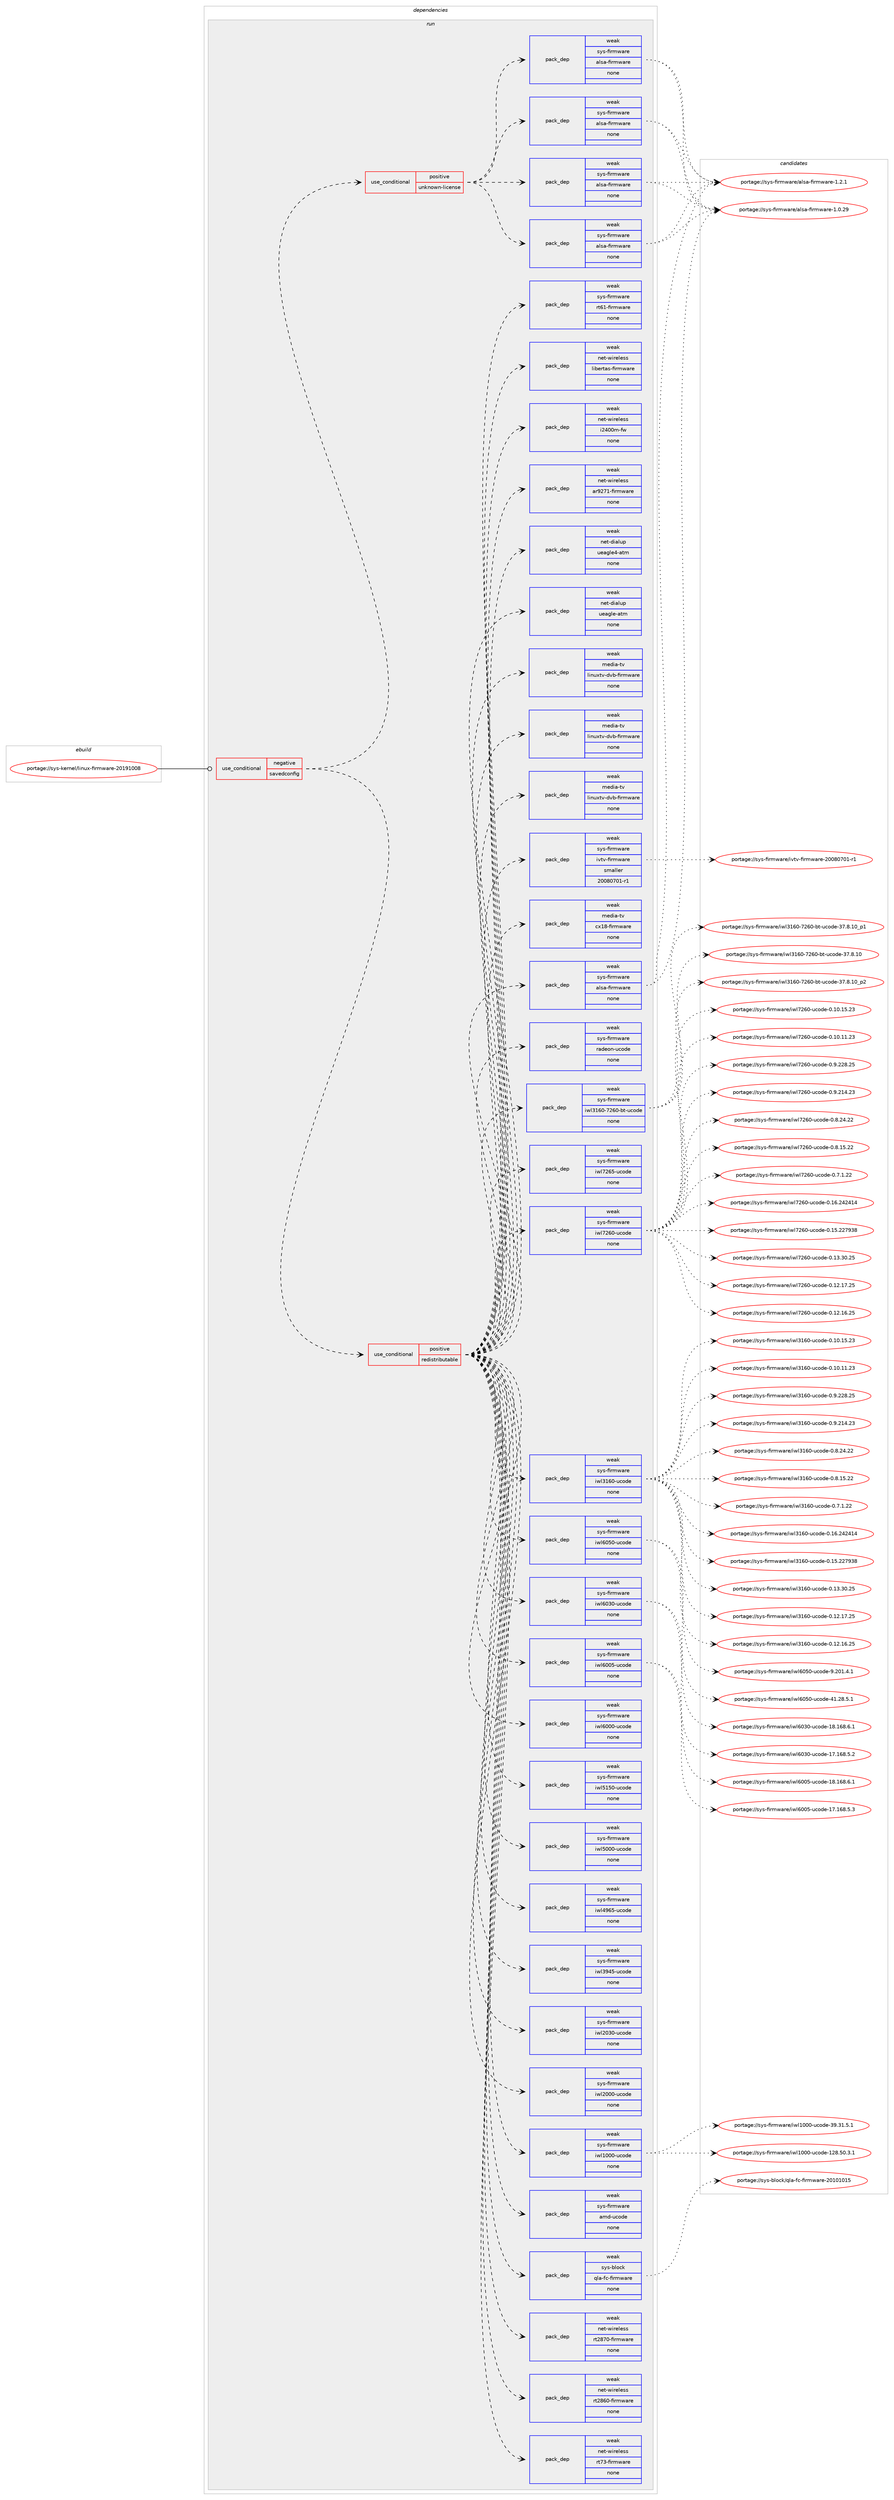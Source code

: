 digraph prolog {

# *************
# Graph options
# *************

newrank=true;
concentrate=true;
compound=true;
graph [rankdir=LR,fontname=Helvetica,fontsize=10,ranksep=1.5];#, ranksep=2.5, nodesep=0.2];
edge  [arrowhead=vee];
node  [fontname=Helvetica,fontsize=10];

# **********
# The ebuild
# **********

subgraph cluster_leftcol {
color=gray;
rank=same;
label=<<i>ebuild</i>>;
id [label="portage://sys-kernel/linux-firmware-20191008", color=red, width=4, href="../sys-kernel/linux-firmware-20191008.svg"];
}

# ****************
# The dependencies
# ****************

subgraph cluster_midcol {
color=gray;
label=<<i>dependencies</i>>;
subgraph cluster_compile {
fillcolor="#eeeeee";
style=filled;
label=<<i>compile</i>>;
}
subgraph cluster_compileandrun {
fillcolor="#eeeeee";
style=filled;
label=<<i>compile and run</i>>;
}
subgraph cluster_run {
fillcolor="#eeeeee";
style=filled;
label=<<i>run</i>>;
subgraph cond8594 {
dependency44528 [label=<<TABLE BORDER="0" CELLBORDER="1" CELLSPACING="0" CELLPADDING="4"><TR><TD ROWSPAN="3" CELLPADDING="10">use_conditional</TD></TR><TR><TD>negative</TD></TR><TR><TD>savedconfig</TD></TR></TABLE>>, shape=none, color=red];
subgraph cond8595 {
dependency44529 [label=<<TABLE BORDER="0" CELLBORDER="1" CELLSPACING="0" CELLPADDING="4"><TR><TD ROWSPAN="3" CELLPADDING="10">use_conditional</TD></TR><TR><TD>positive</TD></TR><TR><TD>redistributable</TD></TR></TABLE>>, shape=none, color=red];
subgraph pack34922 {
dependency44530 [label=<<TABLE BORDER="0" CELLBORDER="1" CELLSPACING="0" CELLPADDING="4" WIDTH="220"><TR><TD ROWSPAN="6" CELLPADDING="30">pack_dep</TD></TR><TR><TD WIDTH="110">weak</TD></TR><TR><TD>sys-firmware</TD></TR><TR><TD>alsa-firmware</TD></TR><TR><TD>none</TD></TR><TR><TD></TD></TR></TABLE>>, shape=none, color=blue];
}
dependency44529:e -> dependency44530:w [weight=20,style="dashed",arrowhead="vee"];
subgraph pack34923 {
dependency44531 [label=<<TABLE BORDER="0" CELLBORDER="1" CELLSPACING="0" CELLPADDING="4" WIDTH="220"><TR><TD ROWSPAN="6" CELLPADDING="30">pack_dep</TD></TR><TR><TD WIDTH="110">weak</TD></TR><TR><TD>media-tv</TD></TR><TR><TD>cx18-firmware</TD></TR><TR><TD>none</TD></TR><TR><TD></TD></TR></TABLE>>, shape=none, color=blue];
}
dependency44529:e -> dependency44531:w [weight=20,style="dashed",arrowhead="vee"];
subgraph pack34924 {
dependency44532 [label=<<TABLE BORDER="0" CELLBORDER="1" CELLSPACING="0" CELLPADDING="4" WIDTH="220"><TR><TD ROWSPAN="6" CELLPADDING="30">pack_dep</TD></TR><TR><TD WIDTH="110">weak</TD></TR><TR><TD>sys-firmware</TD></TR><TR><TD>ivtv-firmware</TD></TR><TR><TD>smaller</TD></TR><TR><TD>20080701-r1</TD></TR></TABLE>>, shape=none, color=blue];
}
dependency44529:e -> dependency44532:w [weight=20,style="dashed",arrowhead="vee"];
subgraph pack34925 {
dependency44533 [label=<<TABLE BORDER="0" CELLBORDER="1" CELLSPACING="0" CELLPADDING="4" WIDTH="220"><TR><TD ROWSPAN="6" CELLPADDING="30">pack_dep</TD></TR><TR><TD WIDTH="110">weak</TD></TR><TR><TD>media-tv</TD></TR><TR><TD>linuxtv-dvb-firmware</TD></TR><TR><TD>none</TD></TR><TR><TD></TD></TR></TABLE>>, shape=none, color=blue];
}
dependency44529:e -> dependency44533:w [weight=20,style="dashed",arrowhead="vee"];
subgraph pack34926 {
dependency44534 [label=<<TABLE BORDER="0" CELLBORDER="1" CELLSPACING="0" CELLPADDING="4" WIDTH="220"><TR><TD ROWSPAN="6" CELLPADDING="30">pack_dep</TD></TR><TR><TD WIDTH="110">weak</TD></TR><TR><TD>media-tv</TD></TR><TR><TD>linuxtv-dvb-firmware</TD></TR><TR><TD>none</TD></TR><TR><TD></TD></TR></TABLE>>, shape=none, color=blue];
}
dependency44529:e -> dependency44534:w [weight=20,style="dashed",arrowhead="vee"];
subgraph pack34927 {
dependency44535 [label=<<TABLE BORDER="0" CELLBORDER="1" CELLSPACING="0" CELLPADDING="4" WIDTH="220"><TR><TD ROWSPAN="6" CELLPADDING="30">pack_dep</TD></TR><TR><TD WIDTH="110">weak</TD></TR><TR><TD>media-tv</TD></TR><TR><TD>linuxtv-dvb-firmware</TD></TR><TR><TD>none</TD></TR><TR><TD></TD></TR></TABLE>>, shape=none, color=blue];
}
dependency44529:e -> dependency44535:w [weight=20,style="dashed",arrowhead="vee"];
subgraph pack34928 {
dependency44536 [label=<<TABLE BORDER="0" CELLBORDER="1" CELLSPACING="0" CELLPADDING="4" WIDTH="220"><TR><TD ROWSPAN="6" CELLPADDING="30">pack_dep</TD></TR><TR><TD WIDTH="110">weak</TD></TR><TR><TD>net-dialup</TD></TR><TR><TD>ueagle-atm</TD></TR><TR><TD>none</TD></TR><TR><TD></TD></TR></TABLE>>, shape=none, color=blue];
}
dependency44529:e -> dependency44536:w [weight=20,style="dashed",arrowhead="vee"];
subgraph pack34929 {
dependency44537 [label=<<TABLE BORDER="0" CELLBORDER="1" CELLSPACING="0" CELLPADDING="4" WIDTH="220"><TR><TD ROWSPAN="6" CELLPADDING="30">pack_dep</TD></TR><TR><TD WIDTH="110">weak</TD></TR><TR><TD>net-dialup</TD></TR><TR><TD>ueagle4-atm</TD></TR><TR><TD>none</TD></TR><TR><TD></TD></TR></TABLE>>, shape=none, color=blue];
}
dependency44529:e -> dependency44537:w [weight=20,style="dashed",arrowhead="vee"];
subgraph pack34930 {
dependency44538 [label=<<TABLE BORDER="0" CELLBORDER="1" CELLSPACING="0" CELLPADDING="4" WIDTH="220"><TR><TD ROWSPAN="6" CELLPADDING="30">pack_dep</TD></TR><TR><TD WIDTH="110">weak</TD></TR><TR><TD>net-wireless</TD></TR><TR><TD>ar9271-firmware</TD></TR><TR><TD>none</TD></TR><TR><TD></TD></TR></TABLE>>, shape=none, color=blue];
}
dependency44529:e -> dependency44538:w [weight=20,style="dashed",arrowhead="vee"];
subgraph pack34931 {
dependency44539 [label=<<TABLE BORDER="0" CELLBORDER="1" CELLSPACING="0" CELLPADDING="4" WIDTH="220"><TR><TD ROWSPAN="6" CELLPADDING="30">pack_dep</TD></TR><TR><TD WIDTH="110">weak</TD></TR><TR><TD>net-wireless</TD></TR><TR><TD>i2400m-fw</TD></TR><TR><TD>none</TD></TR><TR><TD></TD></TR></TABLE>>, shape=none, color=blue];
}
dependency44529:e -> dependency44539:w [weight=20,style="dashed",arrowhead="vee"];
subgraph pack34932 {
dependency44540 [label=<<TABLE BORDER="0" CELLBORDER="1" CELLSPACING="0" CELLPADDING="4" WIDTH="220"><TR><TD ROWSPAN="6" CELLPADDING="30">pack_dep</TD></TR><TR><TD WIDTH="110">weak</TD></TR><TR><TD>net-wireless</TD></TR><TR><TD>libertas-firmware</TD></TR><TR><TD>none</TD></TR><TR><TD></TD></TR></TABLE>>, shape=none, color=blue];
}
dependency44529:e -> dependency44540:w [weight=20,style="dashed",arrowhead="vee"];
subgraph pack34933 {
dependency44541 [label=<<TABLE BORDER="0" CELLBORDER="1" CELLSPACING="0" CELLPADDING="4" WIDTH="220"><TR><TD ROWSPAN="6" CELLPADDING="30">pack_dep</TD></TR><TR><TD WIDTH="110">weak</TD></TR><TR><TD>sys-firmware</TD></TR><TR><TD>rt61-firmware</TD></TR><TR><TD>none</TD></TR><TR><TD></TD></TR></TABLE>>, shape=none, color=blue];
}
dependency44529:e -> dependency44541:w [weight=20,style="dashed",arrowhead="vee"];
subgraph pack34934 {
dependency44542 [label=<<TABLE BORDER="0" CELLBORDER="1" CELLSPACING="0" CELLPADDING="4" WIDTH="220"><TR><TD ROWSPAN="6" CELLPADDING="30">pack_dep</TD></TR><TR><TD WIDTH="110">weak</TD></TR><TR><TD>net-wireless</TD></TR><TR><TD>rt73-firmware</TD></TR><TR><TD>none</TD></TR><TR><TD></TD></TR></TABLE>>, shape=none, color=blue];
}
dependency44529:e -> dependency44542:w [weight=20,style="dashed",arrowhead="vee"];
subgraph pack34935 {
dependency44543 [label=<<TABLE BORDER="0" CELLBORDER="1" CELLSPACING="0" CELLPADDING="4" WIDTH="220"><TR><TD ROWSPAN="6" CELLPADDING="30">pack_dep</TD></TR><TR><TD WIDTH="110">weak</TD></TR><TR><TD>net-wireless</TD></TR><TR><TD>rt2860-firmware</TD></TR><TR><TD>none</TD></TR><TR><TD></TD></TR></TABLE>>, shape=none, color=blue];
}
dependency44529:e -> dependency44543:w [weight=20,style="dashed",arrowhead="vee"];
subgraph pack34936 {
dependency44544 [label=<<TABLE BORDER="0" CELLBORDER="1" CELLSPACING="0" CELLPADDING="4" WIDTH="220"><TR><TD ROWSPAN="6" CELLPADDING="30">pack_dep</TD></TR><TR><TD WIDTH="110">weak</TD></TR><TR><TD>net-wireless</TD></TR><TR><TD>rt2870-firmware</TD></TR><TR><TD>none</TD></TR><TR><TD></TD></TR></TABLE>>, shape=none, color=blue];
}
dependency44529:e -> dependency44544:w [weight=20,style="dashed",arrowhead="vee"];
subgraph pack34937 {
dependency44545 [label=<<TABLE BORDER="0" CELLBORDER="1" CELLSPACING="0" CELLPADDING="4" WIDTH="220"><TR><TD ROWSPAN="6" CELLPADDING="30">pack_dep</TD></TR><TR><TD WIDTH="110">weak</TD></TR><TR><TD>sys-block</TD></TR><TR><TD>qla-fc-firmware</TD></TR><TR><TD>none</TD></TR><TR><TD></TD></TR></TABLE>>, shape=none, color=blue];
}
dependency44529:e -> dependency44545:w [weight=20,style="dashed",arrowhead="vee"];
subgraph pack34938 {
dependency44546 [label=<<TABLE BORDER="0" CELLBORDER="1" CELLSPACING="0" CELLPADDING="4" WIDTH="220"><TR><TD ROWSPAN="6" CELLPADDING="30">pack_dep</TD></TR><TR><TD WIDTH="110">weak</TD></TR><TR><TD>sys-firmware</TD></TR><TR><TD>amd-ucode</TD></TR><TR><TD>none</TD></TR><TR><TD></TD></TR></TABLE>>, shape=none, color=blue];
}
dependency44529:e -> dependency44546:w [weight=20,style="dashed",arrowhead="vee"];
subgraph pack34939 {
dependency44547 [label=<<TABLE BORDER="0" CELLBORDER="1" CELLSPACING="0" CELLPADDING="4" WIDTH="220"><TR><TD ROWSPAN="6" CELLPADDING="30">pack_dep</TD></TR><TR><TD WIDTH="110">weak</TD></TR><TR><TD>sys-firmware</TD></TR><TR><TD>iwl1000-ucode</TD></TR><TR><TD>none</TD></TR><TR><TD></TD></TR></TABLE>>, shape=none, color=blue];
}
dependency44529:e -> dependency44547:w [weight=20,style="dashed",arrowhead="vee"];
subgraph pack34940 {
dependency44548 [label=<<TABLE BORDER="0" CELLBORDER="1" CELLSPACING="0" CELLPADDING="4" WIDTH="220"><TR><TD ROWSPAN="6" CELLPADDING="30">pack_dep</TD></TR><TR><TD WIDTH="110">weak</TD></TR><TR><TD>sys-firmware</TD></TR><TR><TD>iwl2000-ucode</TD></TR><TR><TD>none</TD></TR><TR><TD></TD></TR></TABLE>>, shape=none, color=blue];
}
dependency44529:e -> dependency44548:w [weight=20,style="dashed",arrowhead="vee"];
subgraph pack34941 {
dependency44549 [label=<<TABLE BORDER="0" CELLBORDER="1" CELLSPACING="0" CELLPADDING="4" WIDTH="220"><TR><TD ROWSPAN="6" CELLPADDING="30">pack_dep</TD></TR><TR><TD WIDTH="110">weak</TD></TR><TR><TD>sys-firmware</TD></TR><TR><TD>iwl2030-ucode</TD></TR><TR><TD>none</TD></TR><TR><TD></TD></TR></TABLE>>, shape=none, color=blue];
}
dependency44529:e -> dependency44549:w [weight=20,style="dashed",arrowhead="vee"];
subgraph pack34942 {
dependency44550 [label=<<TABLE BORDER="0" CELLBORDER="1" CELLSPACING="0" CELLPADDING="4" WIDTH="220"><TR><TD ROWSPAN="6" CELLPADDING="30">pack_dep</TD></TR><TR><TD WIDTH="110">weak</TD></TR><TR><TD>sys-firmware</TD></TR><TR><TD>iwl3945-ucode</TD></TR><TR><TD>none</TD></TR><TR><TD></TD></TR></TABLE>>, shape=none, color=blue];
}
dependency44529:e -> dependency44550:w [weight=20,style="dashed",arrowhead="vee"];
subgraph pack34943 {
dependency44551 [label=<<TABLE BORDER="0" CELLBORDER="1" CELLSPACING="0" CELLPADDING="4" WIDTH="220"><TR><TD ROWSPAN="6" CELLPADDING="30">pack_dep</TD></TR><TR><TD WIDTH="110">weak</TD></TR><TR><TD>sys-firmware</TD></TR><TR><TD>iwl4965-ucode</TD></TR><TR><TD>none</TD></TR><TR><TD></TD></TR></TABLE>>, shape=none, color=blue];
}
dependency44529:e -> dependency44551:w [weight=20,style="dashed",arrowhead="vee"];
subgraph pack34944 {
dependency44552 [label=<<TABLE BORDER="0" CELLBORDER="1" CELLSPACING="0" CELLPADDING="4" WIDTH="220"><TR><TD ROWSPAN="6" CELLPADDING="30">pack_dep</TD></TR><TR><TD WIDTH="110">weak</TD></TR><TR><TD>sys-firmware</TD></TR><TR><TD>iwl5000-ucode</TD></TR><TR><TD>none</TD></TR><TR><TD></TD></TR></TABLE>>, shape=none, color=blue];
}
dependency44529:e -> dependency44552:w [weight=20,style="dashed",arrowhead="vee"];
subgraph pack34945 {
dependency44553 [label=<<TABLE BORDER="0" CELLBORDER="1" CELLSPACING="0" CELLPADDING="4" WIDTH="220"><TR><TD ROWSPAN="6" CELLPADDING="30">pack_dep</TD></TR><TR><TD WIDTH="110">weak</TD></TR><TR><TD>sys-firmware</TD></TR><TR><TD>iwl5150-ucode</TD></TR><TR><TD>none</TD></TR><TR><TD></TD></TR></TABLE>>, shape=none, color=blue];
}
dependency44529:e -> dependency44553:w [weight=20,style="dashed",arrowhead="vee"];
subgraph pack34946 {
dependency44554 [label=<<TABLE BORDER="0" CELLBORDER="1" CELLSPACING="0" CELLPADDING="4" WIDTH="220"><TR><TD ROWSPAN="6" CELLPADDING="30">pack_dep</TD></TR><TR><TD WIDTH="110">weak</TD></TR><TR><TD>sys-firmware</TD></TR><TR><TD>iwl6000-ucode</TD></TR><TR><TD>none</TD></TR><TR><TD></TD></TR></TABLE>>, shape=none, color=blue];
}
dependency44529:e -> dependency44554:w [weight=20,style="dashed",arrowhead="vee"];
subgraph pack34947 {
dependency44555 [label=<<TABLE BORDER="0" CELLBORDER="1" CELLSPACING="0" CELLPADDING="4" WIDTH="220"><TR><TD ROWSPAN="6" CELLPADDING="30">pack_dep</TD></TR><TR><TD WIDTH="110">weak</TD></TR><TR><TD>sys-firmware</TD></TR><TR><TD>iwl6005-ucode</TD></TR><TR><TD>none</TD></TR><TR><TD></TD></TR></TABLE>>, shape=none, color=blue];
}
dependency44529:e -> dependency44555:w [weight=20,style="dashed",arrowhead="vee"];
subgraph pack34948 {
dependency44556 [label=<<TABLE BORDER="0" CELLBORDER="1" CELLSPACING="0" CELLPADDING="4" WIDTH="220"><TR><TD ROWSPAN="6" CELLPADDING="30">pack_dep</TD></TR><TR><TD WIDTH="110">weak</TD></TR><TR><TD>sys-firmware</TD></TR><TR><TD>iwl6030-ucode</TD></TR><TR><TD>none</TD></TR><TR><TD></TD></TR></TABLE>>, shape=none, color=blue];
}
dependency44529:e -> dependency44556:w [weight=20,style="dashed",arrowhead="vee"];
subgraph pack34949 {
dependency44557 [label=<<TABLE BORDER="0" CELLBORDER="1" CELLSPACING="0" CELLPADDING="4" WIDTH="220"><TR><TD ROWSPAN="6" CELLPADDING="30">pack_dep</TD></TR><TR><TD WIDTH="110">weak</TD></TR><TR><TD>sys-firmware</TD></TR><TR><TD>iwl6050-ucode</TD></TR><TR><TD>none</TD></TR><TR><TD></TD></TR></TABLE>>, shape=none, color=blue];
}
dependency44529:e -> dependency44557:w [weight=20,style="dashed",arrowhead="vee"];
subgraph pack34950 {
dependency44558 [label=<<TABLE BORDER="0" CELLBORDER="1" CELLSPACING="0" CELLPADDING="4" WIDTH="220"><TR><TD ROWSPAN="6" CELLPADDING="30">pack_dep</TD></TR><TR><TD WIDTH="110">weak</TD></TR><TR><TD>sys-firmware</TD></TR><TR><TD>iwl3160-ucode</TD></TR><TR><TD>none</TD></TR><TR><TD></TD></TR></TABLE>>, shape=none, color=blue];
}
dependency44529:e -> dependency44558:w [weight=20,style="dashed",arrowhead="vee"];
subgraph pack34951 {
dependency44559 [label=<<TABLE BORDER="0" CELLBORDER="1" CELLSPACING="0" CELLPADDING="4" WIDTH="220"><TR><TD ROWSPAN="6" CELLPADDING="30">pack_dep</TD></TR><TR><TD WIDTH="110">weak</TD></TR><TR><TD>sys-firmware</TD></TR><TR><TD>iwl7260-ucode</TD></TR><TR><TD>none</TD></TR><TR><TD></TD></TR></TABLE>>, shape=none, color=blue];
}
dependency44529:e -> dependency44559:w [weight=20,style="dashed",arrowhead="vee"];
subgraph pack34952 {
dependency44560 [label=<<TABLE BORDER="0" CELLBORDER="1" CELLSPACING="0" CELLPADDING="4" WIDTH="220"><TR><TD ROWSPAN="6" CELLPADDING="30">pack_dep</TD></TR><TR><TD WIDTH="110">weak</TD></TR><TR><TD>sys-firmware</TD></TR><TR><TD>iwl7265-ucode</TD></TR><TR><TD>none</TD></TR><TR><TD></TD></TR></TABLE>>, shape=none, color=blue];
}
dependency44529:e -> dependency44560:w [weight=20,style="dashed",arrowhead="vee"];
subgraph pack34953 {
dependency44561 [label=<<TABLE BORDER="0" CELLBORDER="1" CELLSPACING="0" CELLPADDING="4" WIDTH="220"><TR><TD ROWSPAN="6" CELLPADDING="30">pack_dep</TD></TR><TR><TD WIDTH="110">weak</TD></TR><TR><TD>sys-firmware</TD></TR><TR><TD>iwl3160-7260-bt-ucode</TD></TR><TR><TD>none</TD></TR><TR><TD></TD></TR></TABLE>>, shape=none, color=blue];
}
dependency44529:e -> dependency44561:w [weight=20,style="dashed",arrowhead="vee"];
subgraph pack34954 {
dependency44562 [label=<<TABLE BORDER="0" CELLBORDER="1" CELLSPACING="0" CELLPADDING="4" WIDTH="220"><TR><TD ROWSPAN="6" CELLPADDING="30">pack_dep</TD></TR><TR><TD WIDTH="110">weak</TD></TR><TR><TD>sys-firmware</TD></TR><TR><TD>radeon-ucode</TD></TR><TR><TD>none</TD></TR><TR><TD></TD></TR></TABLE>>, shape=none, color=blue];
}
dependency44529:e -> dependency44562:w [weight=20,style="dashed",arrowhead="vee"];
}
dependency44528:e -> dependency44529:w [weight=20,style="dashed",arrowhead="vee"];
subgraph cond8596 {
dependency44563 [label=<<TABLE BORDER="0" CELLBORDER="1" CELLSPACING="0" CELLPADDING="4"><TR><TD ROWSPAN="3" CELLPADDING="10">use_conditional</TD></TR><TR><TD>positive</TD></TR><TR><TD>unknown-license</TD></TR></TABLE>>, shape=none, color=red];
subgraph pack34955 {
dependency44564 [label=<<TABLE BORDER="0" CELLBORDER="1" CELLSPACING="0" CELLPADDING="4" WIDTH="220"><TR><TD ROWSPAN="6" CELLPADDING="30">pack_dep</TD></TR><TR><TD WIDTH="110">weak</TD></TR><TR><TD>sys-firmware</TD></TR><TR><TD>alsa-firmware</TD></TR><TR><TD>none</TD></TR><TR><TD></TD></TR></TABLE>>, shape=none, color=blue];
}
dependency44563:e -> dependency44564:w [weight=20,style="dashed",arrowhead="vee"];
subgraph pack34956 {
dependency44565 [label=<<TABLE BORDER="0" CELLBORDER="1" CELLSPACING="0" CELLPADDING="4" WIDTH="220"><TR><TD ROWSPAN="6" CELLPADDING="30">pack_dep</TD></TR><TR><TD WIDTH="110">weak</TD></TR><TR><TD>sys-firmware</TD></TR><TR><TD>alsa-firmware</TD></TR><TR><TD>none</TD></TR><TR><TD></TD></TR></TABLE>>, shape=none, color=blue];
}
dependency44563:e -> dependency44565:w [weight=20,style="dashed",arrowhead="vee"];
subgraph pack34957 {
dependency44566 [label=<<TABLE BORDER="0" CELLBORDER="1" CELLSPACING="0" CELLPADDING="4" WIDTH="220"><TR><TD ROWSPAN="6" CELLPADDING="30">pack_dep</TD></TR><TR><TD WIDTH="110">weak</TD></TR><TR><TD>sys-firmware</TD></TR><TR><TD>alsa-firmware</TD></TR><TR><TD>none</TD></TR><TR><TD></TD></TR></TABLE>>, shape=none, color=blue];
}
dependency44563:e -> dependency44566:w [weight=20,style="dashed",arrowhead="vee"];
subgraph pack34958 {
dependency44567 [label=<<TABLE BORDER="0" CELLBORDER="1" CELLSPACING="0" CELLPADDING="4" WIDTH="220"><TR><TD ROWSPAN="6" CELLPADDING="30">pack_dep</TD></TR><TR><TD WIDTH="110">weak</TD></TR><TR><TD>sys-firmware</TD></TR><TR><TD>alsa-firmware</TD></TR><TR><TD>none</TD></TR><TR><TD></TD></TR></TABLE>>, shape=none, color=blue];
}
dependency44563:e -> dependency44567:w [weight=20,style="dashed",arrowhead="vee"];
}
dependency44528:e -> dependency44563:w [weight=20,style="dashed",arrowhead="vee"];
}
id:e -> dependency44528:w [weight=20,style="solid",arrowhead="odot"];
}
}

# **************
# The candidates
# **************

subgraph cluster_choices {
rank=same;
color=gray;
label=<<i>candidates</i>>;

subgraph choice34922 {
color=black;
nodesep=1;
choice11512111545102105114109119971141014797108115974510210511410911997114101454946504649 [label="portage://sys-firmware/alsa-firmware-1.2.1", color=red, width=4,href="../sys-firmware/alsa-firmware-1.2.1.svg"];
choice1151211154510210511410911997114101479710811597451021051141091199711410145494648465057 [label="portage://sys-firmware/alsa-firmware-1.0.29", color=red, width=4,href="../sys-firmware/alsa-firmware-1.0.29.svg"];
dependency44530:e -> choice11512111545102105114109119971141014797108115974510210511410911997114101454946504649:w [style=dotted,weight="100"];
dependency44530:e -> choice1151211154510210511410911997114101479710811597451021051141091199711410145494648465057:w [style=dotted,weight="100"];
}
subgraph choice34923 {
color=black;
nodesep=1;
}
subgraph choice34924 {
color=black;
nodesep=1;
choice11512111545102105114109119971141014710511811611845102105114109119971141014550484856485548494511449 [label="portage://sys-firmware/ivtv-firmware-20080701-r1", color=red, width=4,href="../sys-firmware/ivtv-firmware-20080701-r1.svg"];
dependency44532:e -> choice11512111545102105114109119971141014710511811611845102105114109119971141014550484856485548494511449:w [style=dotted,weight="100"];
}
subgraph choice34925 {
color=black;
nodesep=1;
}
subgraph choice34926 {
color=black;
nodesep=1;
}
subgraph choice34927 {
color=black;
nodesep=1;
}
subgraph choice34928 {
color=black;
nodesep=1;
}
subgraph choice34929 {
color=black;
nodesep=1;
}
subgraph choice34930 {
color=black;
nodesep=1;
}
subgraph choice34931 {
color=black;
nodesep=1;
}
subgraph choice34932 {
color=black;
nodesep=1;
}
subgraph choice34933 {
color=black;
nodesep=1;
}
subgraph choice34934 {
color=black;
nodesep=1;
}
subgraph choice34935 {
color=black;
nodesep=1;
}
subgraph choice34936 {
color=black;
nodesep=1;
}
subgraph choice34937 {
color=black;
nodesep=1;
choice115121115459810811199107471131089745102994510210511410911997114101455048494849484953 [label="portage://sys-block/qla-fc-firmware-20101015", color=red, width=4,href="../sys-block/qla-fc-firmware-20101015.svg"];
dependency44545:e -> choice115121115459810811199107471131089745102994510210511410911997114101455048494849484953:w [style=dotted,weight="100"];
}
subgraph choice34938 {
color=black;
nodesep=1;
}
subgraph choice34939 {
color=black;
nodesep=1;
choice11512111545102105114109119971141014710511910849484848451179911110010145515746514946534649 [label="portage://sys-firmware/iwl1000-ucode-39.31.5.1", color=red, width=4,href="../sys-firmware/iwl1000-ucode-39.31.5.1.svg"];
choice1151211154510210511410911997114101471051191084948484845117991111001014549505646534846514649 [label="portage://sys-firmware/iwl1000-ucode-128.50.3.1", color=red, width=4,href="../sys-firmware/iwl1000-ucode-128.50.3.1.svg"];
dependency44547:e -> choice11512111545102105114109119971141014710511910849484848451179911110010145515746514946534649:w [style=dotted,weight="100"];
dependency44547:e -> choice1151211154510210511410911997114101471051191084948484845117991111001014549505646534846514649:w [style=dotted,weight="100"];
}
subgraph choice34940 {
color=black;
nodesep=1;
}
subgraph choice34941 {
color=black;
nodesep=1;
}
subgraph choice34942 {
color=black;
nodesep=1;
}
subgraph choice34943 {
color=black;
nodesep=1;
}
subgraph choice34944 {
color=black;
nodesep=1;
}
subgraph choice34945 {
color=black;
nodesep=1;
}
subgraph choice34946 {
color=black;
nodesep=1;
}
subgraph choice34947 {
color=black;
nodesep=1;
choice1151211154510210511410911997114101471051191085448485345117991111001014549564649545646544649 [label="portage://sys-firmware/iwl6005-ucode-18.168.6.1", color=red, width=4,href="../sys-firmware/iwl6005-ucode-18.168.6.1.svg"];
choice1151211154510210511410911997114101471051191085448485345117991111001014549554649545646534651 [label="portage://sys-firmware/iwl6005-ucode-17.168.5.3", color=red, width=4,href="../sys-firmware/iwl6005-ucode-17.168.5.3.svg"];
dependency44555:e -> choice1151211154510210511410911997114101471051191085448485345117991111001014549564649545646544649:w [style=dotted,weight="100"];
dependency44555:e -> choice1151211154510210511410911997114101471051191085448485345117991111001014549554649545646534651:w [style=dotted,weight="100"];
}
subgraph choice34948 {
color=black;
nodesep=1;
choice1151211154510210511410911997114101471051191085448514845117991111001014549564649545646544649 [label="portage://sys-firmware/iwl6030-ucode-18.168.6.1", color=red, width=4,href="../sys-firmware/iwl6030-ucode-18.168.6.1.svg"];
choice1151211154510210511410911997114101471051191085448514845117991111001014549554649545646534650 [label="portage://sys-firmware/iwl6030-ucode-17.168.5.2", color=red, width=4,href="../sys-firmware/iwl6030-ucode-17.168.5.2.svg"];
dependency44556:e -> choice1151211154510210511410911997114101471051191085448514845117991111001014549564649545646544649:w [style=dotted,weight="100"];
dependency44556:e -> choice1151211154510210511410911997114101471051191085448514845117991111001014549554649545646534650:w [style=dotted,weight="100"];
}
subgraph choice34949 {
color=black;
nodesep=1;
choice11512111545102105114109119971141014710511910854485348451179911110010145574650484946524649 [label="portage://sys-firmware/iwl6050-ucode-9.201.4.1", color=red, width=4,href="../sys-firmware/iwl6050-ucode-9.201.4.1.svg"];
choice11512111545102105114109119971141014710511910854485348451179911110010145524946505646534649 [label="portage://sys-firmware/iwl6050-ucode-41.28.5.1", color=red, width=4,href="../sys-firmware/iwl6050-ucode-41.28.5.1.svg"];
dependency44557:e -> choice11512111545102105114109119971141014710511910854485348451179911110010145574650484946524649:w [style=dotted,weight="100"];
dependency44557:e -> choice11512111545102105114109119971141014710511910854485348451179911110010145524946505646534649:w [style=dotted,weight="100"];
}
subgraph choice34950 {
color=black;
nodesep=1;
choice1151211154510210511410911997114101471051191085149544845117991111001014548465746505056465053 [label="portage://sys-firmware/iwl3160-ucode-0.9.228.25", color=red, width=4,href="../sys-firmware/iwl3160-ucode-0.9.228.25.svg"];
choice1151211154510210511410911997114101471051191085149544845117991111001014548465746504952465051 [label="portage://sys-firmware/iwl3160-ucode-0.9.214.23", color=red, width=4,href="../sys-firmware/iwl3160-ucode-0.9.214.23.svg"];
choice11512111545102105114109119971141014710511910851495448451179911110010145484656465052465050 [label="portage://sys-firmware/iwl3160-ucode-0.8.24.22", color=red, width=4,href="../sys-firmware/iwl3160-ucode-0.8.24.22.svg"];
choice11512111545102105114109119971141014710511910851495448451179911110010145484656464953465050 [label="portage://sys-firmware/iwl3160-ucode-0.8.15.22", color=red, width=4,href="../sys-firmware/iwl3160-ucode-0.8.15.22.svg"];
choice115121115451021051141091199711410147105119108514954484511799111100101454846554649465050 [label="portage://sys-firmware/iwl3160-ucode-0.7.1.22", color=red, width=4,href="../sys-firmware/iwl3160-ucode-0.7.1.22.svg"];
choice115121115451021051141091199711410147105119108514954484511799111100101454846495446505250524952 [label="portage://sys-firmware/iwl3160-ucode-0.16.242414", color=red, width=4,href="../sys-firmware/iwl3160-ucode-0.16.242414.svg"];
choice115121115451021051141091199711410147105119108514954484511799111100101454846495346505055575156 [label="portage://sys-firmware/iwl3160-ucode-0.15.227938", color=red, width=4,href="../sys-firmware/iwl3160-ucode-0.15.227938.svg"];
choice1151211154510210511410911997114101471051191085149544845117991111001014548464951465148465053 [label="portage://sys-firmware/iwl3160-ucode-0.13.30.25", color=red, width=4,href="../sys-firmware/iwl3160-ucode-0.13.30.25.svg"];
choice1151211154510210511410911997114101471051191085149544845117991111001014548464950464955465053 [label="portage://sys-firmware/iwl3160-ucode-0.12.17.25", color=red, width=4,href="../sys-firmware/iwl3160-ucode-0.12.17.25.svg"];
choice1151211154510210511410911997114101471051191085149544845117991111001014548464950464954465053 [label="portage://sys-firmware/iwl3160-ucode-0.12.16.25", color=red, width=4,href="../sys-firmware/iwl3160-ucode-0.12.16.25.svg"];
choice1151211154510210511410911997114101471051191085149544845117991111001014548464948464953465051 [label="portage://sys-firmware/iwl3160-ucode-0.10.15.23", color=red, width=4,href="../sys-firmware/iwl3160-ucode-0.10.15.23.svg"];
choice1151211154510210511410911997114101471051191085149544845117991111001014548464948464949465051 [label="portage://sys-firmware/iwl3160-ucode-0.10.11.23", color=red, width=4,href="../sys-firmware/iwl3160-ucode-0.10.11.23.svg"];
dependency44558:e -> choice1151211154510210511410911997114101471051191085149544845117991111001014548465746505056465053:w [style=dotted,weight="100"];
dependency44558:e -> choice1151211154510210511410911997114101471051191085149544845117991111001014548465746504952465051:w [style=dotted,weight="100"];
dependency44558:e -> choice11512111545102105114109119971141014710511910851495448451179911110010145484656465052465050:w [style=dotted,weight="100"];
dependency44558:e -> choice11512111545102105114109119971141014710511910851495448451179911110010145484656464953465050:w [style=dotted,weight="100"];
dependency44558:e -> choice115121115451021051141091199711410147105119108514954484511799111100101454846554649465050:w [style=dotted,weight="100"];
dependency44558:e -> choice115121115451021051141091199711410147105119108514954484511799111100101454846495446505250524952:w [style=dotted,weight="100"];
dependency44558:e -> choice115121115451021051141091199711410147105119108514954484511799111100101454846495346505055575156:w [style=dotted,weight="100"];
dependency44558:e -> choice1151211154510210511410911997114101471051191085149544845117991111001014548464951465148465053:w [style=dotted,weight="100"];
dependency44558:e -> choice1151211154510210511410911997114101471051191085149544845117991111001014548464950464955465053:w [style=dotted,weight="100"];
dependency44558:e -> choice1151211154510210511410911997114101471051191085149544845117991111001014548464950464954465053:w [style=dotted,weight="100"];
dependency44558:e -> choice1151211154510210511410911997114101471051191085149544845117991111001014548464948464953465051:w [style=dotted,weight="100"];
dependency44558:e -> choice1151211154510210511410911997114101471051191085149544845117991111001014548464948464949465051:w [style=dotted,weight="100"];
}
subgraph choice34951 {
color=black;
nodesep=1;
choice1151211154510210511410911997114101471051191085550544845117991111001014548465746505056465053 [label="portage://sys-firmware/iwl7260-ucode-0.9.228.25", color=red, width=4,href="../sys-firmware/iwl7260-ucode-0.9.228.25.svg"];
choice1151211154510210511410911997114101471051191085550544845117991111001014548465746504952465051 [label="portage://sys-firmware/iwl7260-ucode-0.9.214.23", color=red, width=4,href="../sys-firmware/iwl7260-ucode-0.9.214.23.svg"];
choice11512111545102105114109119971141014710511910855505448451179911110010145484656465052465050 [label="portage://sys-firmware/iwl7260-ucode-0.8.24.22", color=red, width=4,href="../sys-firmware/iwl7260-ucode-0.8.24.22.svg"];
choice11512111545102105114109119971141014710511910855505448451179911110010145484656464953465050 [label="portage://sys-firmware/iwl7260-ucode-0.8.15.22", color=red, width=4,href="../sys-firmware/iwl7260-ucode-0.8.15.22.svg"];
choice115121115451021051141091199711410147105119108555054484511799111100101454846554649465050 [label="portage://sys-firmware/iwl7260-ucode-0.7.1.22", color=red, width=4,href="../sys-firmware/iwl7260-ucode-0.7.1.22.svg"];
choice115121115451021051141091199711410147105119108555054484511799111100101454846495446505250524952 [label="portage://sys-firmware/iwl7260-ucode-0.16.242414", color=red, width=4,href="../sys-firmware/iwl7260-ucode-0.16.242414.svg"];
choice115121115451021051141091199711410147105119108555054484511799111100101454846495346505055575156 [label="portage://sys-firmware/iwl7260-ucode-0.15.227938", color=red, width=4,href="../sys-firmware/iwl7260-ucode-0.15.227938.svg"];
choice1151211154510210511410911997114101471051191085550544845117991111001014548464951465148465053 [label="portage://sys-firmware/iwl7260-ucode-0.13.30.25", color=red, width=4,href="../sys-firmware/iwl7260-ucode-0.13.30.25.svg"];
choice1151211154510210511410911997114101471051191085550544845117991111001014548464950464955465053 [label="portage://sys-firmware/iwl7260-ucode-0.12.17.25", color=red, width=4,href="../sys-firmware/iwl7260-ucode-0.12.17.25.svg"];
choice1151211154510210511410911997114101471051191085550544845117991111001014548464950464954465053 [label="portage://sys-firmware/iwl7260-ucode-0.12.16.25", color=red, width=4,href="../sys-firmware/iwl7260-ucode-0.12.16.25.svg"];
choice1151211154510210511410911997114101471051191085550544845117991111001014548464948464953465051 [label="portage://sys-firmware/iwl7260-ucode-0.10.15.23", color=red, width=4,href="../sys-firmware/iwl7260-ucode-0.10.15.23.svg"];
choice1151211154510210511410911997114101471051191085550544845117991111001014548464948464949465051 [label="portage://sys-firmware/iwl7260-ucode-0.10.11.23", color=red, width=4,href="../sys-firmware/iwl7260-ucode-0.10.11.23.svg"];
dependency44559:e -> choice1151211154510210511410911997114101471051191085550544845117991111001014548465746505056465053:w [style=dotted,weight="100"];
dependency44559:e -> choice1151211154510210511410911997114101471051191085550544845117991111001014548465746504952465051:w [style=dotted,weight="100"];
dependency44559:e -> choice11512111545102105114109119971141014710511910855505448451179911110010145484656465052465050:w [style=dotted,weight="100"];
dependency44559:e -> choice11512111545102105114109119971141014710511910855505448451179911110010145484656464953465050:w [style=dotted,weight="100"];
dependency44559:e -> choice115121115451021051141091199711410147105119108555054484511799111100101454846554649465050:w [style=dotted,weight="100"];
dependency44559:e -> choice115121115451021051141091199711410147105119108555054484511799111100101454846495446505250524952:w [style=dotted,weight="100"];
dependency44559:e -> choice115121115451021051141091199711410147105119108555054484511799111100101454846495346505055575156:w [style=dotted,weight="100"];
dependency44559:e -> choice1151211154510210511410911997114101471051191085550544845117991111001014548464951465148465053:w [style=dotted,weight="100"];
dependency44559:e -> choice1151211154510210511410911997114101471051191085550544845117991111001014548464950464955465053:w [style=dotted,weight="100"];
dependency44559:e -> choice1151211154510210511410911997114101471051191085550544845117991111001014548464950464954465053:w [style=dotted,weight="100"];
dependency44559:e -> choice1151211154510210511410911997114101471051191085550544845117991111001014548464948464953465051:w [style=dotted,weight="100"];
dependency44559:e -> choice1151211154510210511410911997114101471051191085550544845117991111001014548464948464949465051:w [style=dotted,weight="100"];
}
subgraph choice34952 {
color=black;
nodesep=1;
}
subgraph choice34953 {
color=black;
nodesep=1;
choice1151211154510210511410911997114101471051191085149544845555054484598116451179911110010145515546564649489511250 [label="portage://sys-firmware/iwl3160-7260-bt-ucode-37.8.10_p2", color=red, width=4,href="../sys-firmware/iwl3160-7260-bt-ucode-37.8.10_p2.svg"];
choice1151211154510210511410911997114101471051191085149544845555054484598116451179911110010145515546564649489511249 [label="portage://sys-firmware/iwl3160-7260-bt-ucode-37.8.10_p1", color=red, width=4,href="../sys-firmware/iwl3160-7260-bt-ucode-37.8.10_p1.svg"];
choice115121115451021051141091199711410147105119108514954484555505448459811645117991111001014551554656464948 [label="portage://sys-firmware/iwl3160-7260-bt-ucode-37.8.10", color=red, width=4,href="../sys-firmware/iwl3160-7260-bt-ucode-37.8.10.svg"];
dependency44561:e -> choice1151211154510210511410911997114101471051191085149544845555054484598116451179911110010145515546564649489511250:w [style=dotted,weight="100"];
dependency44561:e -> choice1151211154510210511410911997114101471051191085149544845555054484598116451179911110010145515546564649489511249:w [style=dotted,weight="100"];
dependency44561:e -> choice115121115451021051141091199711410147105119108514954484555505448459811645117991111001014551554656464948:w [style=dotted,weight="100"];
}
subgraph choice34954 {
color=black;
nodesep=1;
}
subgraph choice34955 {
color=black;
nodesep=1;
choice11512111545102105114109119971141014797108115974510210511410911997114101454946504649 [label="portage://sys-firmware/alsa-firmware-1.2.1", color=red, width=4,href="../sys-firmware/alsa-firmware-1.2.1.svg"];
choice1151211154510210511410911997114101479710811597451021051141091199711410145494648465057 [label="portage://sys-firmware/alsa-firmware-1.0.29", color=red, width=4,href="../sys-firmware/alsa-firmware-1.0.29.svg"];
dependency44564:e -> choice11512111545102105114109119971141014797108115974510210511410911997114101454946504649:w [style=dotted,weight="100"];
dependency44564:e -> choice1151211154510210511410911997114101479710811597451021051141091199711410145494648465057:w [style=dotted,weight="100"];
}
subgraph choice34956 {
color=black;
nodesep=1;
choice11512111545102105114109119971141014797108115974510210511410911997114101454946504649 [label="portage://sys-firmware/alsa-firmware-1.2.1", color=red, width=4,href="../sys-firmware/alsa-firmware-1.2.1.svg"];
choice1151211154510210511410911997114101479710811597451021051141091199711410145494648465057 [label="portage://sys-firmware/alsa-firmware-1.0.29", color=red, width=4,href="../sys-firmware/alsa-firmware-1.0.29.svg"];
dependency44565:e -> choice11512111545102105114109119971141014797108115974510210511410911997114101454946504649:w [style=dotted,weight="100"];
dependency44565:e -> choice1151211154510210511410911997114101479710811597451021051141091199711410145494648465057:w [style=dotted,weight="100"];
}
subgraph choice34957 {
color=black;
nodesep=1;
choice11512111545102105114109119971141014797108115974510210511410911997114101454946504649 [label="portage://sys-firmware/alsa-firmware-1.2.1", color=red, width=4,href="../sys-firmware/alsa-firmware-1.2.1.svg"];
choice1151211154510210511410911997114101479710811597451021051141091199711410145494648465057 [label="portage://sys-firmware/alsa-firmware-1.0.29", color=red, width=4,href="../sys-firmware/alsa-firmware-1.0.29.svg"];
dependency44566:e -> choice11512111545102105114109119971141014797108115974510210511410911997114101454946504649:w [style=dotted,weight="100"];
dependency44566:e -> choice1151211154510210511410911997114101479710811597451021051141091199711410145494648465057:w [style=dotted,weight="100"];
}
subgraph choice34958 {
color=black;
nodesep=1;
choice11512111545102105114109119971141014797108115974510210511410911997114101454946504649 [label="portage://sys-firmware/alsa-firmware-1.2.1", color=red, width=4,href="../sys-firmware/alsa-firmware-1.2.1.svg"];
choice1151211154510210511410911997114101479710811597451021051141091199711410145494648465057 [label="portage://sys-firmware/alsa-firmware-1.0.29", color=red, width=4,href="../sys-firmware/alsa-firmware-1.0.29.svg"];
dependency44567:e -> choice11512111545102105114109119971141014797108115974510210511410911997114101454946504649:w [style=dotted,weight="100"];
dependency44567:e -> choice1151211154510210511410911997114101479710811597451021051141091199711410145494648465057:w [style=dotted,weight="100"];
}
}

}
